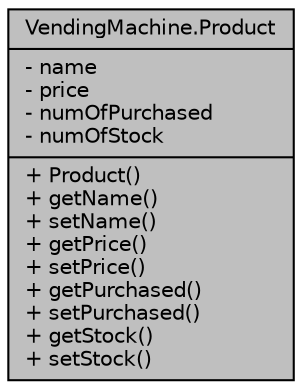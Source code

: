 digraph "VendingMachine.Product"
{
  edge [fontname="Helvetica",fontsize="10",labelfontname="Helvetica",labelfontsize="10"];
  node [fontname="Helvetica",fontsize="10",shape=record];
  Node1 [label="{VendingMachine.Product\n|- name\l- price\l- numOfPurchased\l- numOfStock\l|+ Product()\l+ getName()\l+ setName()\l+ getPrice()\l+ setPrice()\l+ getPurchased()\l+ setPurchased()\l+ getStock()\l+ setStock()\l}",height=0.2,width=0.4,color="black", fillcolor="grey75", style="filled", fontcolor="black"];
}
